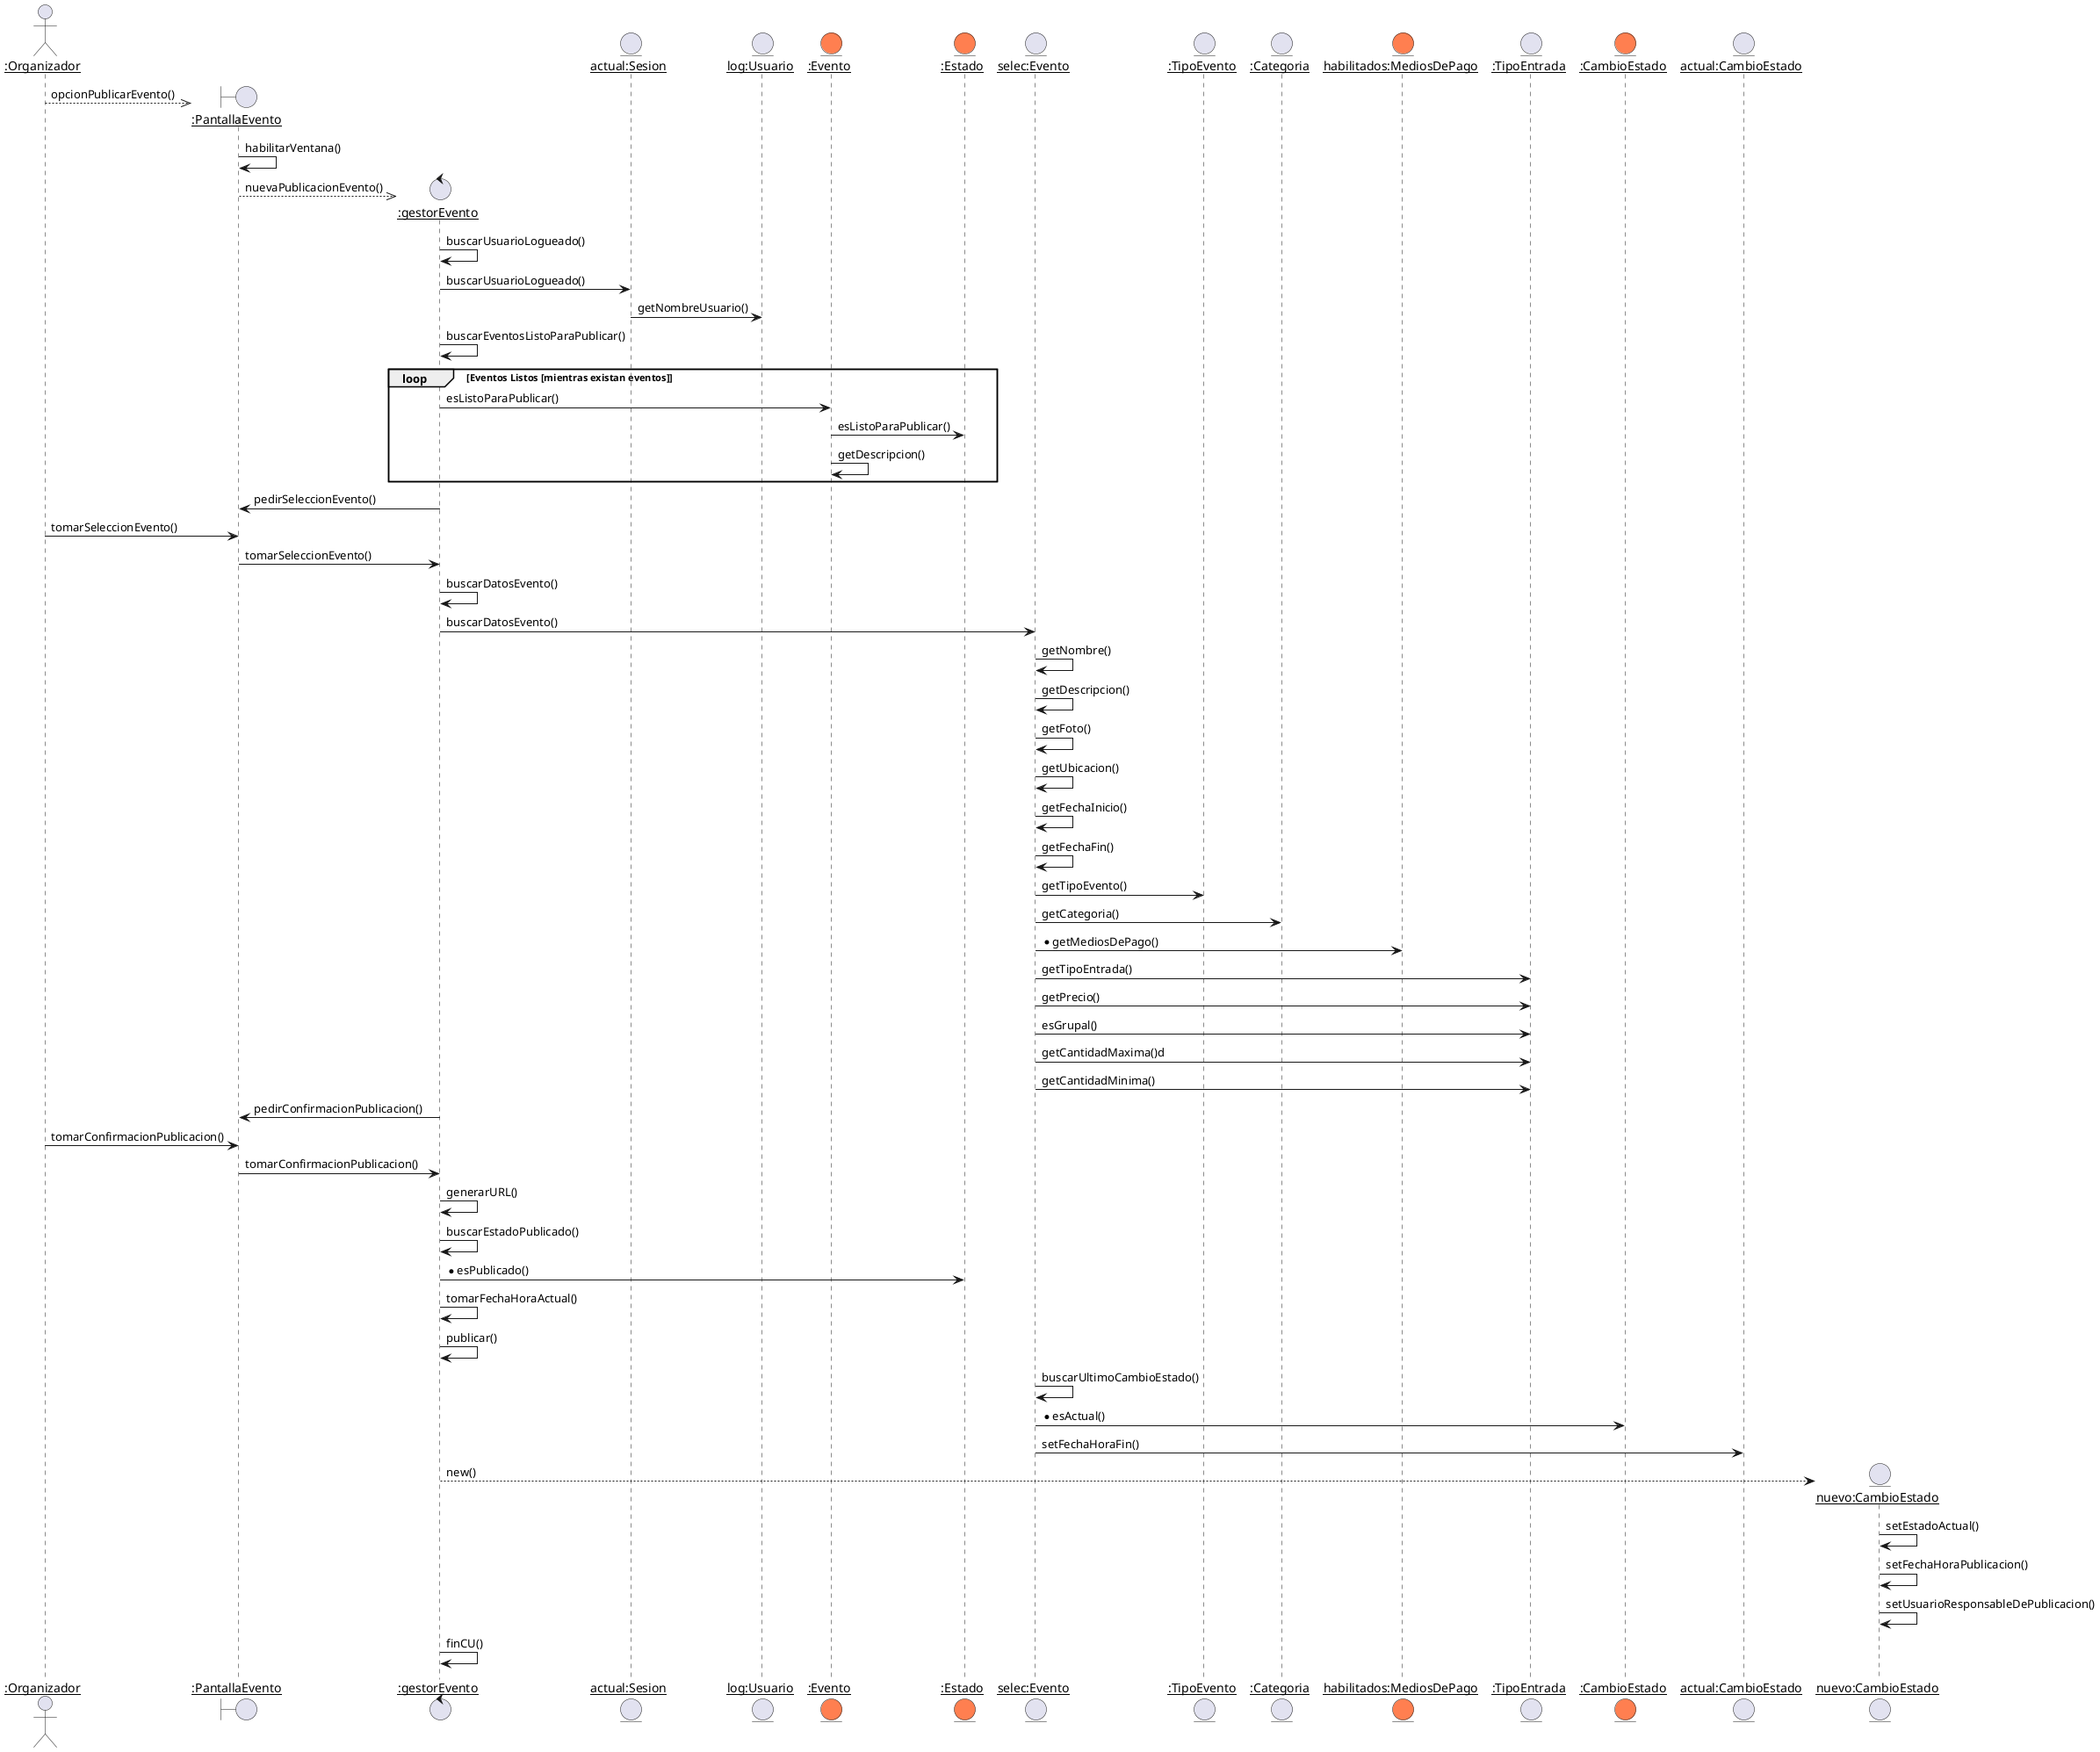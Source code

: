@startuml CU7 

actor "__:Organizador__" as O 
boundary "__:PantallaEvento__" as Pantalla 
control "__:gestorEvento__" as Gestor 

O -->> Pantalla**: opcionPublicarEvento()
Pantalla -> Pantalla: habilitarVentana()
Pantalla -->> Gestor**: nuevaPublicacionEvento()

entity "__actual:Sesion__" as Sesion 
Gestor -> Gestor: buscarUsuarioLogueado()
Gestor -> Sesion: buscarUsuarioLogueado()
entity "__log:Usuario__" as Usuario 
Sesion -> Usuario: getNombreUsuario()

Gestor -> Gestor: buscarEventosListoParaPublicar()
entity "__:Evento__" as Evento #Coral 
entity "__:Estado__" as Estados #Coral 
loop Eventos Listos [mientras existan eventos]
    'obtiene el puntero a estado actual
    Gestor -> Evento: esListoParaPublicar()
    Evento -> Estados: esListoParaPublicar()
    Evento -> Evento: getDescripcion()
end

Gestor -> Pantalla: pedirSeleccionEvento()
O -> Pantalla: tomarSeleccionEvento()
Pantalla -> Gestor: tomarSeleccionEvento()
entity "__selec:Evento__" as EventoSeleccionado 

Gestor -> Gestor: buscarDatosEvento()
Gestor -> EventoSeleccionado: buscarDatosEvento()
EventoSeleccionado -> EventoSeleccionado: getNombre()
EventoSeleccionado -> EventoSeleccionado: getDescripcion()
EventoSeleccionado -> EventoSeleccionado: getFoto()
EventoSeleccionado -> EventoSeleccionado: getUbicacion()
EventoSeleccionado -> EventoSeleccionado: getFechaInicio()
EventoSeleccionado -> EventoSeleccionado: getFechaFin()
entity "__:TipoEvento__" as TipoEvento
EventoSeleccionado -> TipoEvento: getTipoEvento()
entity "__:Categoria__" as Categoria
EventoSeleccionado -> Categoria: getCategoria()
entity "__habilitados:MediosDePago__" as MP #Coral
EventoSeleccionado -> MP: *getMediosDePago()
entity "__:TipoEntrada__" as TipoEntrada 
EventoSeleccionado -> TipoEntrada: getTipoEntrada()
EventoSeleccionado -> TipoEntrada: getPrecio()
'duda acá
EventoSeleccionado -> TipoEntrada: esGrupal()
EventoSeleccionado -> TipoEntrada: getCantidadMaxima()d
EventoSeleccionado -> TipoEntrada: getCantidadMinima()

Gestor -> Pantalla: pedirConfirmacionPublicacion()
O -> Pantalla: tomarConfirmacionPublicacion()
Pantalla -> Gestor: tomarConfirmacionPublicacion()

Gestor -> Gestor: generarURL()

Gestor -> Gestor: buscarEstadoPublicado()
Gestor -> Estados: *esPublicado()

entity "__:CambioEstado__" as CE #Coral
entity "__actual:CambioEstado__" as actualCE
entity "__nuevo:CambioEstado__" as newCE 
Gestor-> Gestor: tomarFechaHoraActual()

Gestor -> Gestor: publicar()
EventoSeleccionado -> EventoSeleccionado: buscarUltimoCambioEstado()
EventoSeleccionado -> CE: *esActual()
EventoSeleccionado -> actualCE: setFechaHoraFin()
Gestor --> newCE**: new()
newCE -> newCE: setEstadoActual()
newCE -> newCE: setFechaHoraPublicacion()
newCE -> newCE: setUsuarioResponsableDePublicacion()



Gestor -> Gestor: finCU()







@enduml